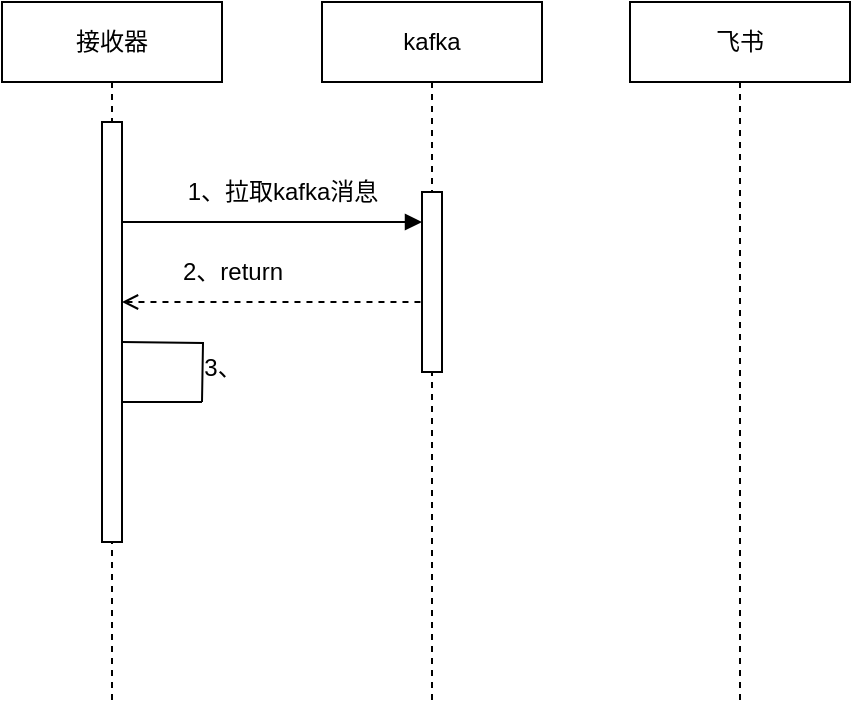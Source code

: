 <mxfile version="21.6.2" type="github">
  <diagram name="第 1 页" id="Ns3fYT7aeViZSa7-GLBh">
    <mxGraphModel dx="561" dy="268" grid="1" gridSize="10" guides="1" tooltips="1" connect="1" arrows="1" fold="1" page="1" pageScale="1" pageWidth="827" pageHeight="1169" math="0" shadow="0">
      <root>
        <mxCell id="0" />
        <mxCell id="1" parent="0" />
        <mxCell id="n7JDqlJrEcyNx2j1ODeC-1" value="kafka" style="shape=umlLifeline;perimeter=lifelinePerimeter;whiteSpace=wrap;html=1;container=1;dropTarget=0;collapsible=0;recursiveResize=0;outlineConnect=0;portConstraint=eastwest;newEdgeStyle={&quot;edgeStyle&quot;:&quot;elbowEdgeStyle&quot;,&quot;elbow&quot;:&quot;vertical&quot;,&quot;curved&quot;:0,&quot;rounded&quot;:0};" vertex="1" parent="1">
          <mxGeometry x="260" y="50" width="110" height="350" as="geometry" />
        </mxCell>
        <mxCell id="n7JDqlJrEcyNx2j1ODeC-4" value="" style="html=1;points=[];perimeter=orthogonalPerimeter;outlineConnect=0;targetShapes=umlLifeline;portConstraint=eastwest;newEdgeStyle={&quot;edgeStyle&quot;:&quot;elbowEdgeStyle&quot;,&quot;elbow&quot;:&quot;vertical&quot;,&quot;curved&quot;:0,&quot;rounded&quot;:0};" vertex="1" parent="n7JDqlJrEcyNx2j1ODeC-1">
          <mxGeometry x="50" y="95" width="10" height="90" as="geometry" />
        </mxCell>
        <mxCell id="n7JDqlJrEcyNx2j1ODeC-2" value="接收器" style="shape=umlLifeline;perimeter=lifelinePerimeter;whiteSpace=wrap;html=1;container=1;dropTarget=0;collapsible=0;recursiveResize=0;outlineConnect=0;portConstraint=eastwest;newEdgeStyle={&quot;edgeStyle&quot;:&quot;elbowEdgeStyle&quot;,&quot;elbow&quot;:&quot;vertical&quot;,&quot;curved&quot;:0,&quot;rounded&quot;:0};" vertex="1" parent="1">
          <mxGeometry x="100" y="50" width="110" height="350" as="geometry" />
        </mxCell>
        <mxCell id="n7JDqlJrEcyNx2j1ODeC-5" value="" style="html=1;points=[];perimeter=orthogonalPerimeter;outlineConnect=0;targetShapes=umlLifeline;portConstraint=eastwest;newEdgeStyle={&quot;edgeStyle&quot;:&quot;elbowEdgeStyle&quot;,&quot;elbow&quot;:&quot;vertical&quot;,&quot;curved&quot;:0,&quot;rounded&quot;:0};" vertex="1" parent="n7JDqlJrEcyNx2j1ODeC-2">
          <mxGeometry x="50" y="60" width="10" height="210" as="geometry" />
        </mxCell>
        <mxCell id="n7JDqlJrEcyNx2j1ODeC-3" value="飞书" style="shape=umlLifeline;perimeter=lifelinePerimeter;whiteSpace=wrap;html=1;container=1;dropTarget=0;collapsible=0;recursiveResize=0;outlineConnect=0;portConstraint=eastwest;newEdgeStyle={&quot;edgeStyle&quot;:&quot;elbowEdgeStyle&quot;,&quot;elbow&quot;:&quot;vertical&quot;,&quot;curved&quot;:0,&quot;rounded&quot;:0};" vertex="1" parent="1">
          <mxGeometry x="414" y="50" width="110" height="350" as="geometry" />
        </mxCell>
        <mxCell id="n7JDqlJrEcyNx2j1ODeC-10" value="" style="endArrow=block;endFill=1;endSize=6;html=1;rounded=0;" edge="1" parent="1">
          <mxGeometry width="160" relative="1" as="geometry">
            <mxPoint x="160" y="160" as="sourcePoint" />
            <mxPoint x="310" y="160" as="targetPoint" />
          </mxGeometry>
        </mxCell>
        <mxCell id="n7JDqlJrEcyNx2j1ODeC-11" value="1、拉取kafka消息" style="text;html=1;align=center;verticalAlign=middle;resizable=0;points=[];autosize=1;strokeColor=none;fillColor=none;" vertex="1" parent="1">
          <mxGeometry x="180" y="130" width="120" height="30" as="geometry" />
        </mxCell>
        <mxCell id="n7JDqlJrEcyNx2j1ODeC-12" value="" style="endArrow=none;endFill=0;endSize=12;html=1;rounded=0;dashed=1;startArrow=open;startFill=0;" edge="1" parent="1">
          <mxGeometry width="160" relative="1" as="geometry">
            <mxPoint x="160" y="200" as="sourcePoint" />
            <mxPoint x="310" y="200" as="targetPoint" />
          </mxGeometry>
        </mxCell>
        <mxCell id="n7JDqlJrEcyNx2j1ODeC-13" value="2、return" style="text;html=1;align=center;verticalAlign=middle;resizable=0;points=[];autosize=1;strokeColor=none;fillColor=none;" vertex="1" parent="1">
          <mxGeometry x="180" y="170" width="70" height="30" as="geometry" />
        </mxCell>
        <mxCell id="n7JDqlJrEcyNx2j1ODeC-17" value="" style="endArrow=none;endFill=0;endSize=12;html=1;rounded=0;edgeStyle=orthogonalEdgeStyle;" edge="1" parent="1">
          <mxGeometry width="160" relative="1" as="geometry">
            <mxPoint x="160" y="220" as="sourcePoint" />
            <mxPoint x="200" y="250" as="targetPoint" />
          </mxGeometry>
        </mxCell>
        <mxCell id="n7JDqlJrEcyNx2j1ODeC-18" value="" style="endArrow=none;endFill=0;endSize=12;html=1;rounded=0;" edge="1" parent="1">
          <mxGeometry width="160" relative="1" as="geometry">
            <mxPoint x="160" y="250" as="sourcePoint" />
            <mxPoint x="200" y="250" as="targetPoint" />
          </mxGeometry>
        </mxCell>
        <mxCell id="n7JDqlJrEcyNx2j1ODeC-19" value="3、" style="text;html=1;align=center;verticalAlign=middle;resizable=0;points=[];autosize=1;strokeColor=none;fillColor=none;" vertex="1" parent="1">
          <mxGeometry x="190" y="218" width="40" height="30" as="geometry" />
        </mxCell>
      </root>
    </mxGraphModel>
  </diagram>
</mxfile>
